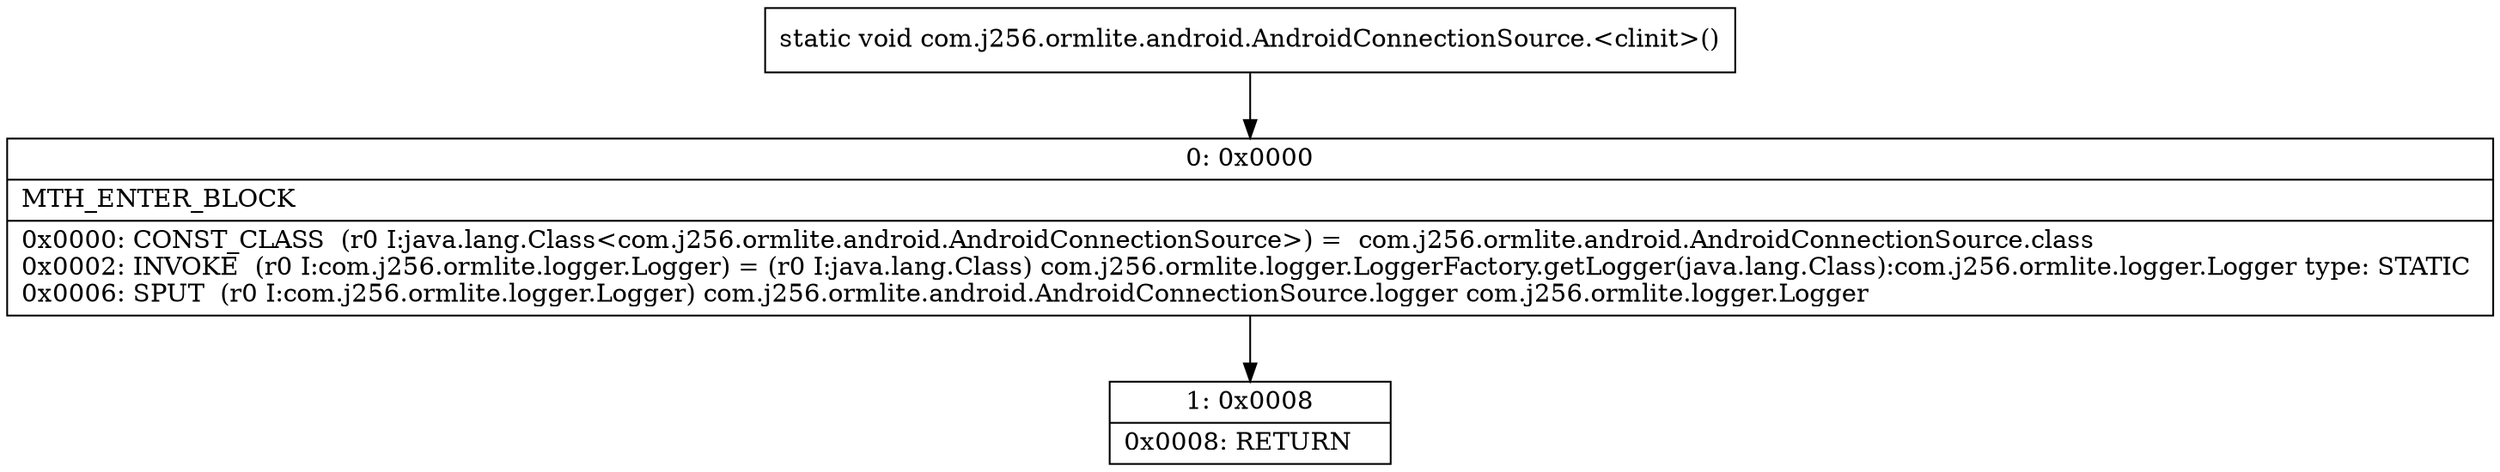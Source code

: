 digraph "CFG forcom.j256.ormlite.android.AndroidConnectionSource.\<clinit\>()V" {
Node_0 [shape=record,label="{0\:\ 0x0000|MTH_ENTER_BLOCK\l|0x0000: CONST_CLASS  (r0 I:java.lang.Class\<com.j256.ormlite.android.AndroidConnectionSource\>) =  com.j256.ormlite.android.AndroidConnectionSource.class \l0x0002: INVOKE  (r0 I:com.j256.ormlite.logger.Logger) = (r0 I:java.lang.Class) com.j256.ormlite.logger.LoggerFactory.getLogger(java.lang.Class):com.j256.ormlite.logger.Logger type: STATIC \l0x0006: SPUT  (r0 I:com.j256.ormlite.logger.Logger) com.j256.ormlite.android.AndroidConnectionSource.logger com.j256.ormlite.logger.Logger \l}"];
Node_1 [shape=record,label="{1\:\ 0x0008|0x0008: RETURN   \l}"];
MethodNode[shape=record,label="{static void com.j256.ormlite.android.AndroidConnectionSource.\<clinit\>() }"];
MethodNode -> Node_0;
Node_0 -> Node_1;
}

